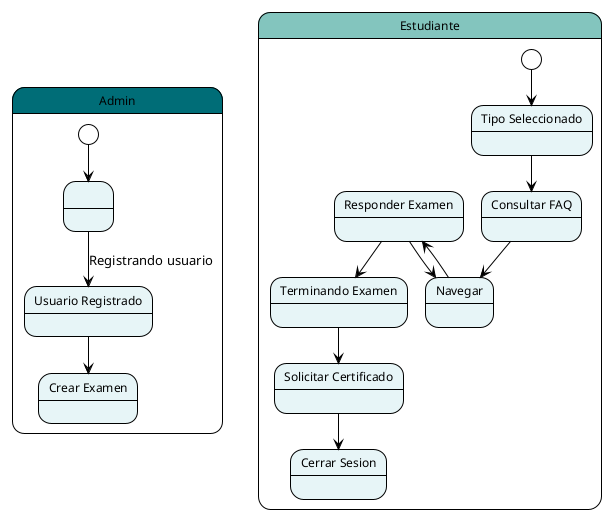 /'1. Registrando
Iniciando Sesión
Creando examenes
Escogiendo nmero de preguntas y duracin
Escogiendo tipo de examen
Mostrando instrucciones
Presentando examen
Viendo progreso
Navegando hacia atrs
Navegando hacia adelante
Terminando examen
11.1 Tiempo acabado
11.2 Presentando mensaje de tiempo acabado
Viendo resultado
Recibiendo explicaciones
Recibiendo certificado
'/

@startuml D_Estado_Usos

!theme plain
skinparam NoteBackgroundColor transparent
skinparam NoteBorderColor transparent
skinparam backgroundColor white
hide members
''allowmixing 
skinparam actorStyle awesome

/' ESTILOS '/

skinparam state{
    FontSize 12
    BackgroundColor #E7F5F7

}

/' DIAGRAMA PARA EL ADMIN '/ 

state Admin #006d77{
    state " " as Estado_Inicial_Admin
    state "Usuario Registrado" as Usuario_Registrado
    state "Crear Examen" as Crear_Examen 
    [*] --> Estado_Inicial_Admin
    Estado_Inicial_Admin --> Usuario_Registrado : Registrando usuario
    Usuario_Registrado --> Crear_Examen
}

/' DIAGRAMA PARA EL ESTUDIANTE '/

state Estudiante #83c5be{
    state "Responder Examen" as Responder_Examen
    state "Tipo Seleccionado" as Tipo_Seleccionado
    state "Terminando Examen" as Terminando_Examen
    state "Consultar FAQ" as Consultar_FAQ
    state "Navegar" as Navegar
    state "Solicitar Certificado" as Solicitar_Certificado
    state "Cerrar Sesion" as Cerrar_Sesion

    [*]-->Tipo_Seleccionado
    Tipo_Seleccionado --> Consultar_FAQ
    Consultar_FAQ --> Navegar
    Navegar --> Responder_Examen
    Responder_Examen --> Navegar
    Responder_Examen --> Terminando_Examen
    Terminando_Examen --> Solicitar_Certificado
    Solicitar_Certificado --> Cerrar_Sesion
}


@enduml